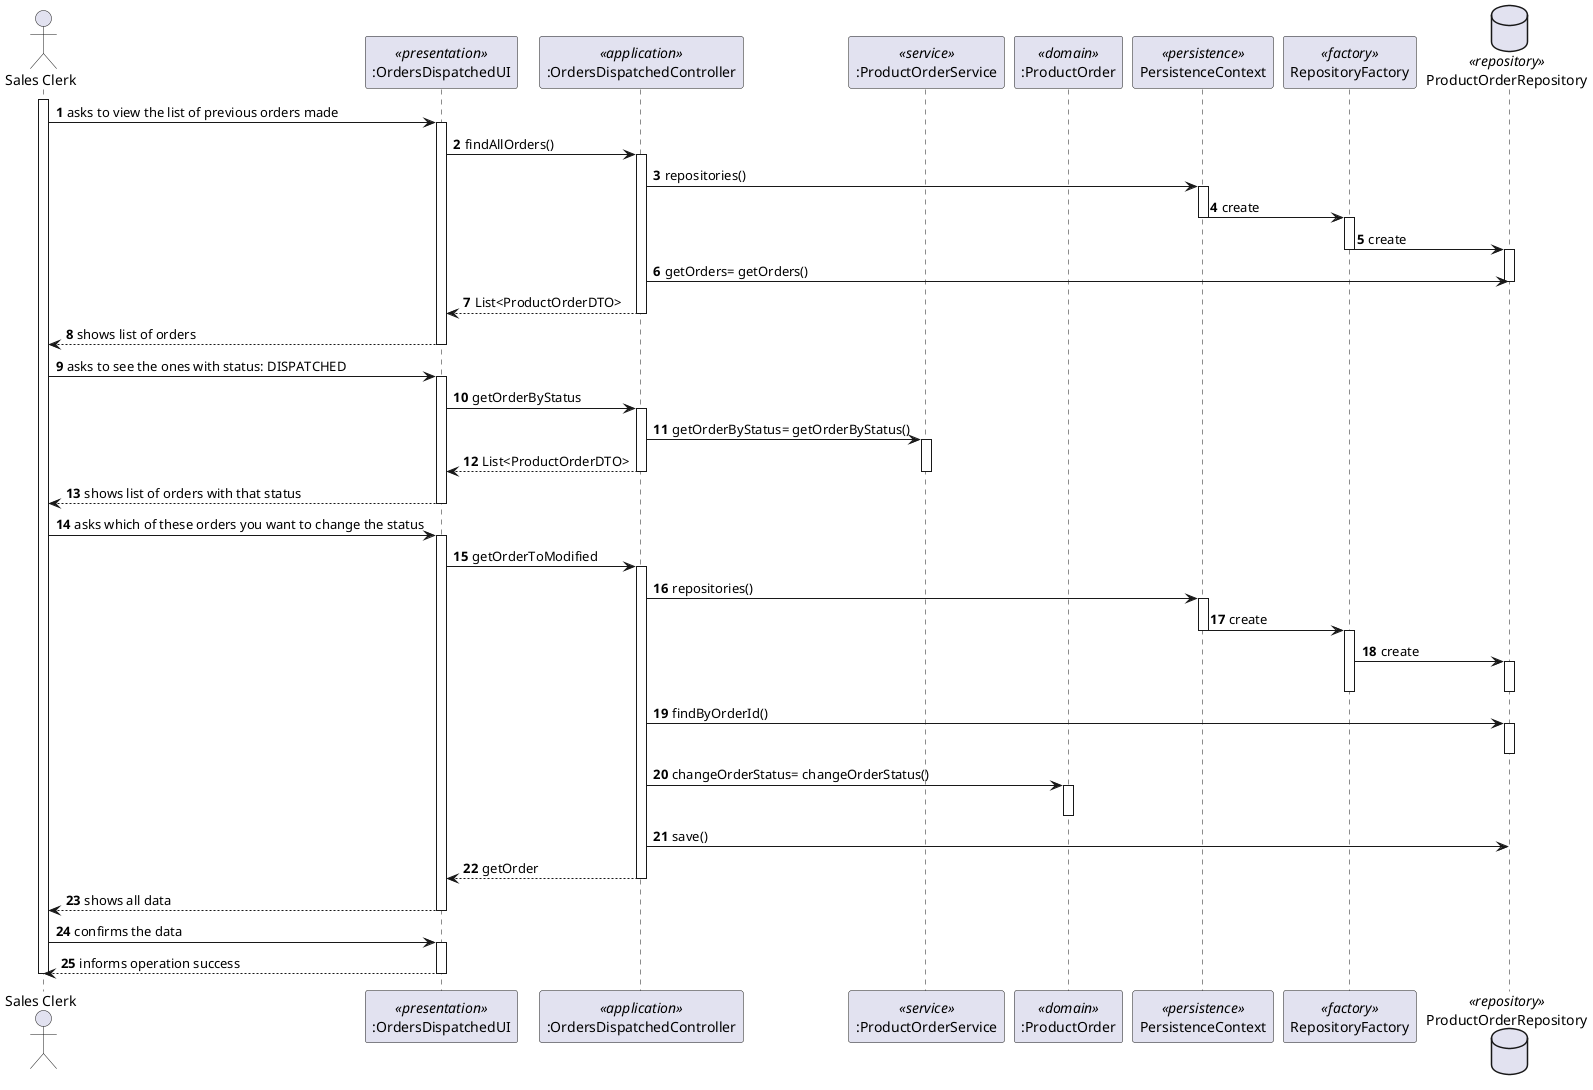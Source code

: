 @startuml
autonumber
'hide footbox
actor "Sales Clerk" as SC
participant ":OrdersDispatchedUI" as UI <<presentation>>
participant ":OrdersDispatchedController" as CTRL <<application>>
participant ":ProductOrderService" as ProdS <<service>>
participant ":ProductOrder" as PORd <<domain>>
participant "PersistenceContext" as PC <<persistence>>
participant "RepositoryFactory" as RF <<factory>>
database "ProductOrderRepository" as ProdRepo <<repository>>

activate SC

SC -> UI : asks to view the list of previous orders made
activate UI

UI -> CTRL : findAllOrders()
activate CTRL
CTRL -> PC : repositories()

activate PC
PC -> RF : create
deactivate PC
activate RF
RF -> ProdRepo : create
deactivate RF
activate ProdRepo
deactivate ProdRepo
CTRL -> ProdRepo : getOrders= getOrders()

deactivate ProdRepo

CTRL --> UI :  List<ProductOrderDTO>
deactivate CTRL

UI --> SC : shows list of orders
deactivate UI
SC -> UI : asks to see the ones with status: DISPATCHED
activate UI

UI -> CTRL : getOrderByStatus
activate CTRL
CTRL -> ProdS : getOrderByStatus= getOrderByStatus()
activate ProdS
CTRL --> UI :  List<ProductOrderDTO>
deactivate CTRL
deactivate ProdS

UI --> SC :  shows list of orders with that status
deactivate UI

SC -> UI : asks which of these orders you want to change the status
activate UI

UI -> CTRL : getOrderToModified
activate CTRL
CTRL -> PC : repositories()

activate PC
PC -> RF : create
deactivate PC
activate RF
RF -> ProdRepo : create
activate ProdRepo
deactivate RF

deactivate ProdRepo
CTRL -> ProdRepo : findByOrderId()
activate ProdRepo

deactivate ProdRepo

CTRL -> PORd : changeOrderStatus= changeOrderStatus()
activate PORd
deactivate ProdRepo
deactivate PORd
CTRL -> ProdRepo : save()

CTRL --> UI :  getOrder
deactivate CTRL

UI --> SC :shows all data
deactivate UI
deactivate ProdS
deactivate UI

SC -> UI : confirms the data

activate UI
UI --> SC : informs operation success
deactivate UI

deactivate UI
deactivate SC

@enduml

